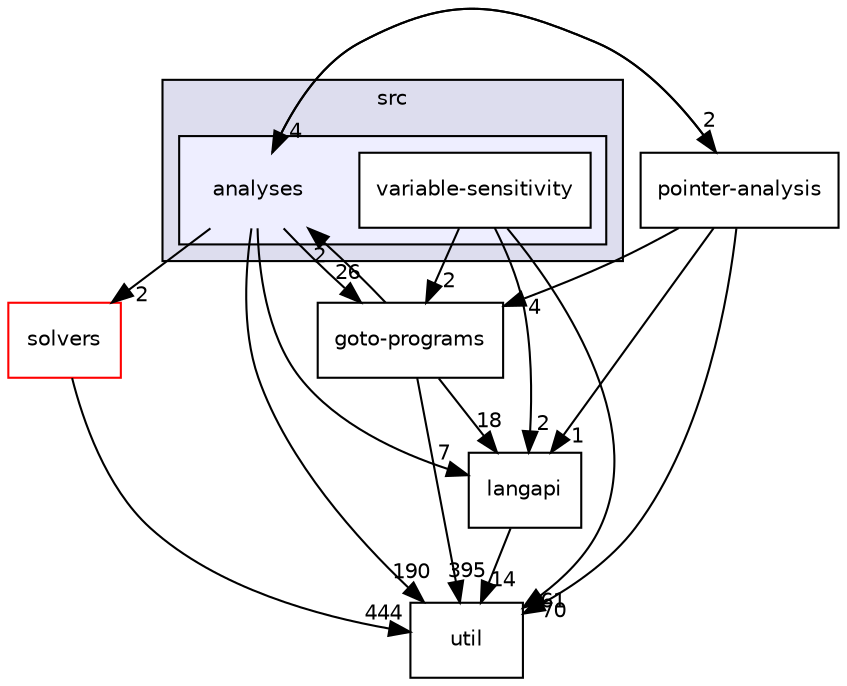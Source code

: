 digraph "/home/runner/work/cbmc-documentation/cbmc-documentation/src/analyses" {
  bgcolor=transparent;
  compound=true
  node [ fontsize="10", fontname="Helvetica"];
  edge [ labelfontsize="10", labelfontname="Helvetica"];
  subgraph clusterdir_68267d1309a1af8e8297ef4c3efbcdba {
    graph [ bgcolor="#ddddee", pencolor="black", label="src" fontname="Helvetica", fontsize="10", URL="dir_68267d1309a1af8e8297ef4c3efbcdba.html"]
  subgraph clusterdir_ba7b98ca4ba342c6303fef7df3e3d6c7 {
    graph [ bgcolor="#eeeeff", pencolor="black", label="" URL="dir_ba7b98ca4ba342c6303fef7df3e3d6c7.html"];
    dir_ba7b98ca4ba342c6303fef7df3e3d6c7 [shape=plaintext label="analyses"];
    dir_e5b48092f0b74ad1f6bdaf2e8a8b10de [shape=box label="variable-sensitivity" color="black" fillcolor="white" style="filled" URL="dir_e5b48092f0b74ad1f6bdaf2e8a8b10de.html"];
  }
  }
  dir_19373f467389307dc54ab8a6e9e19559 [shape=box label="solvers" color="red" URL="dir_19373f467389307dc54ab8a6e9e19559.html"];
  dir_b7878ad5ecbf2506f4125b9d34c97e45 [shape=box label="util" URL="dir_b7878ad5ecbf2506f4125b9d34c97e45.html"];
  dir_807c5b2c83e0c14a10083f60cf67ca05 [shape=box label="goto-programs" URL="dir_807c5b2c83e0c14a10083f60cf67ca05.html"];
  dir_245199dd16b1f3757d78c9dc7747589d [shape=box label="langapi" URL="dir_245199dd16b1f3757d78c9dc7747589d.html"];
  dir_0ae8a7d84de7430323d0a8da6a53a1ca [shape=box label="pointer-analysis" URL="dir_0ae8a7d84de7430323d0a8da6a53a1ca.html"];
  dir_19373f467389307dc54ab8a6e9e19559->dir_b7878ad5ecbf2506f4125b9d34c97e45 [headlabel="444", labeldistance=1.5 headhref="dir_000034_000036.html"];
  dir_807c5b2c83e0c14a10083f60cf67ca05->dir_b7878ad5ecbf2506f4125b9d34c97e45 [headlabel="395", labeldistance=1.5 headhref="dir_000026_000036.html"];
  dir_807c5b2c83e0c14a10083f60cf67ca05->dir_245199dd16b1f3757d78c9dc7747589d [headlabel="18", labeldistance=1.5 headhref="dir_000026_000030.html"];
  dir_807c5b2c83e0c14a10083f60cf67ca05->dir_ba7b98ca4ba342c6303fef7df3e3d6c7 [headlabel="2", labeldistance=1.5 headhref="dir_000026_000015.html"];
  dir_245199dd16b1f3757d78c9dc7747589d->dir_b7878ad5ecbf2506f4125b9d34c97e45 [headlabel="14", labeldistance=1.5 headhref="dir_000030_000036.html"];
  dir_e5b48092f0b74ad1f6bdaf2e8a8b10de->dir_b7878ad5ecbf2506f4125b9d34c97e45 [headlabel="61", labeldistance=1.5 headhref="dir_000038_000036.html"];
  dir_e5b48092f0b74ad1f6bdaf2e8a8b10de->dir_807c5b2c83e0c14a10083f60cf67ca05 [headlabel="2", labeldistance=1.5 headhref="dir_000038_000026.html"];
  dir_e5b48092f0b74ad1f6bdaf2e8a8b10de->dir_245199dd16b1f3757d78c9dc7747589d [headlabel="2", labeldistance=1.5 headhref="dir_000038_000030.html"];
  dir_0ae8a7d84de7430323d0a8da6a53a1ca->dir_b7878ad5ecbf2506f4125b9d34c97e45 [headlabel="70", labeldistance=1.5 headhref="dir_000033_000036.html"];
  dir_0ae8a7d84de7430323d0a8da6a53a1ca->dir_807c5b2c83e0c14a10083f60cf67ca05 [headlabel="4", labeldistance=1.5 headhref="dir_000033_000026.html"];
  dir_0ae8a7d84de7430323d0a8da6a53a1ca->dir_245199dd16b1f3757d78c9dc7747589d [headlabel="1", labeldistance=1.5 headhref="dir_000033_000030.html"];
  dir_0ae8a7d84de7430323d0a8da6a53a1ca->dir_ba7b98ca4ba342c6303fef7df3e3d6c7 [headlabel="4", labeldistance=1.5 headhref="dir_000033_000015.html"];
  dir_ba7b98ca4ba342c6303fef7df3e3d6c7->dir_19373f467389307dc54ab8a6e9e19559 [headlabel="2", labeldistance=1.5 headhref="dir_000015_000034.html"];
  dir_ba7b98ca4ba342c6303fef7df3e3d6c7->dir_b7878ad5ecbf2506f4125b9d34c97e45 [headlabel="190", labeldistance=1.5 headhref="dir_000015_000036.html"];
  dir_ba7b98ca4ba342c6303fef7df3e3d6c7->dir_807c5b2c83e0c14a10083f60cf67ca05 [headlabel="26", labeldistance=1.5 headhref="dir_000015_000026.html"];
  dir_ba7b98ca4ba342c6303fef7df3e3d6c7->dir_245199dd16b1f3757d78c9dc7747589d [headlabel="7", labeldistance=1.5 headhref="dir_000015_000030.html"];
  dir_ba7b98ca4ba342c6303fef7df3e3d6c7->dir_0ae8a7d84de7430323d0a8da6a53a1ca [headlabel="2", labeldistance=1.5 headhref="dir_000015_000033.html"];
}
